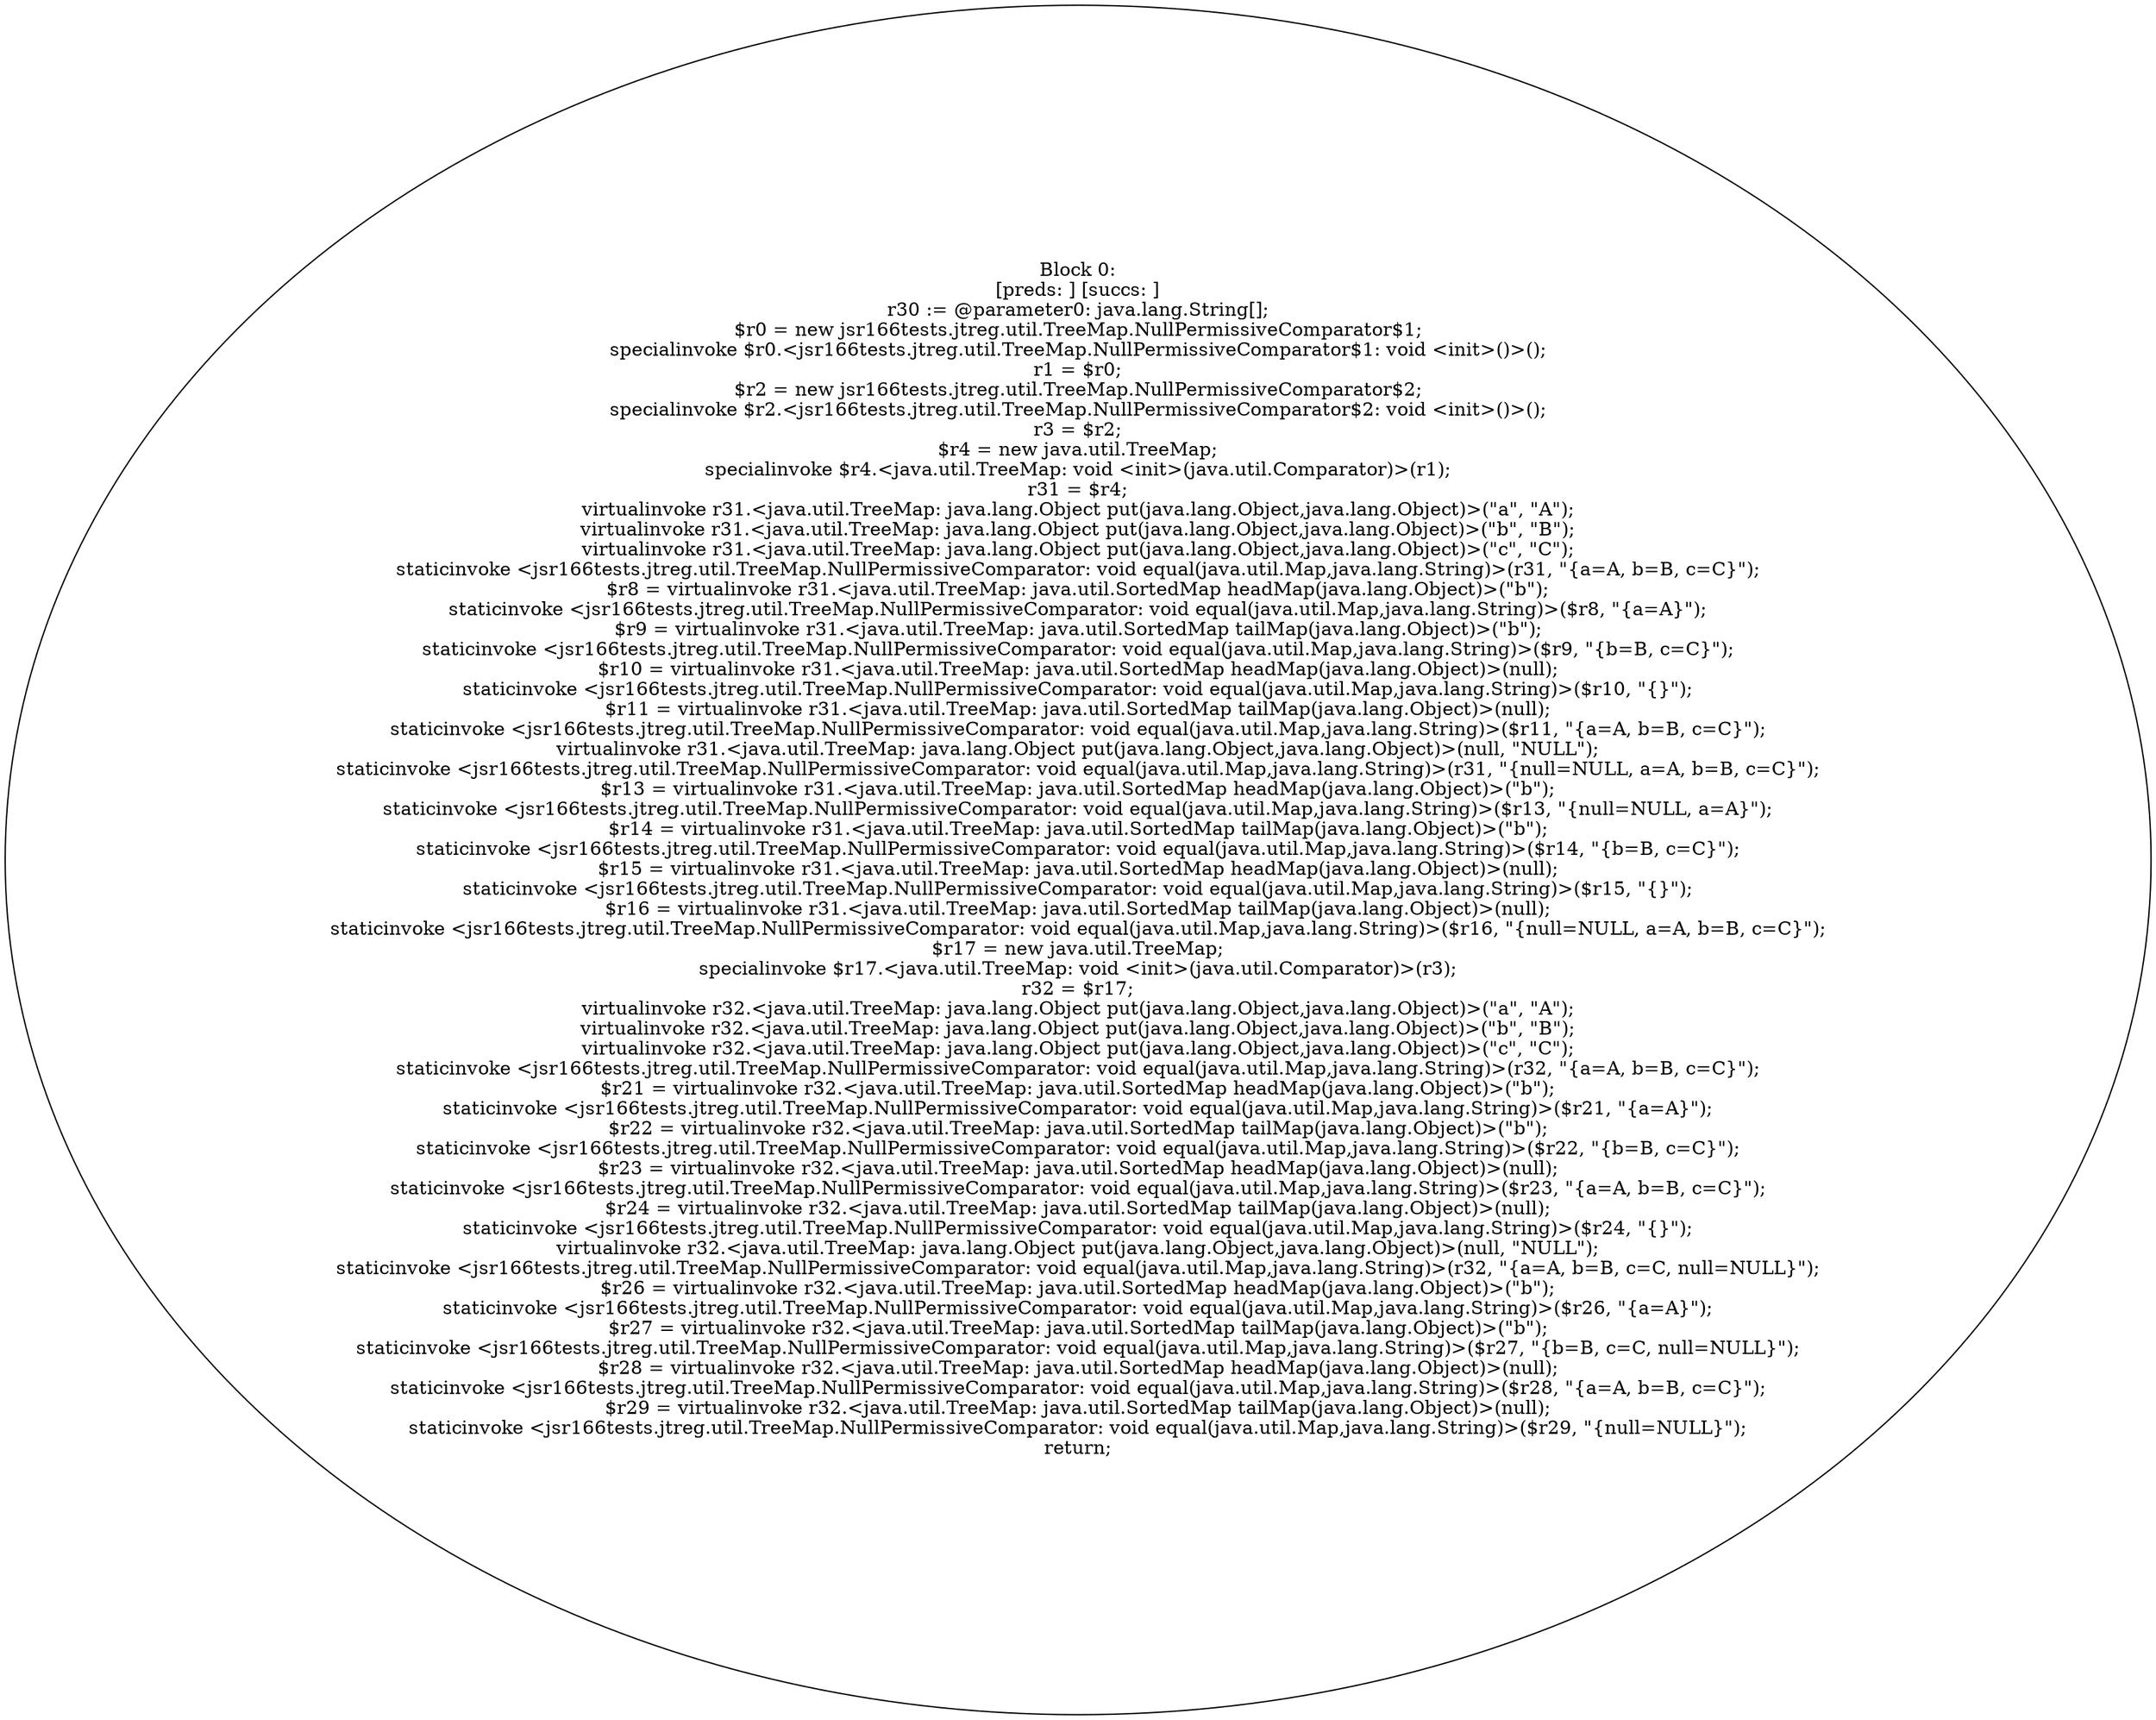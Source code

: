 digraph "unitGraph" {
    "Block 0:
[preds: ] [succs: ]
r30 := @parameter0: java.lang.String[];
$r0 = new jsr166tests.jtreg.util.TreeMap.NullPermissiveComparator$1;
specialinvoke $r0.<jsr166tests.jtreg.util.TreeMap.NullPermissiveComparator$1: void <init>()>();
r1 = $r0;
$r2 = new jsr166tests.jtreg.util.TreeMap.NullPermissiveComparator$2;
specialinvoke $r2.<jsr166tests.jtreg.util.TreeMap.NullPermissiveComparator$2: void <init>()>();
r3 = $r2;
$r4 = new java.util.TreeMap;
specialinvoke $r4.<java.util.TreeMap: void <init>(java.util.Comparator)>(r1);
r31 = $r4;
virtualinvoke r31.<java.util.TreeMap: java.lang.Object put(java.lang.Object,java.lang.Object)>(\"a\", \"A\");
virtualinvoke r31.<java.util.TreeMap: java.lang.Object put(java.lang.Object,java.lang.Object)>(\"b\", \"B\");
virtualinvoke r31.<java.util.TreeMap: java.lang.Object put(java.lang.Object,java.lang.Object)>(\"c\", \"C\");
staticinvoke <jsr166tests.jtreg.util.TreeMap.NullPermissiveComparator: void equal(java.util.Map,java.lang.String)>(r31, \"{a=A, b=B, c=C}\");
$r8 = virtualinvoke r31.<java.util.TreeMap: java.util.SortedMap headMap(java.lang.Object)>(\"b\");
staticinvoke <jsr166tests.jtreg.util.TreeMap.NullPermissiveComparator: void equal(java.util.Map,java.lang.String)>($r8, \"{a=A}\");
$r9 = virtualinvoke r31.<java.util.TreeMap: java.util.SortedMap tailMap(java.lang.Object)>(\"b\");
staticinvoke <jsr166tests.jtreg.util.TreeMap.NullPermissiveComparator: void equal(java.util.Map,java.lang.String)>($r9, \"{b=B, c=C}\");
$r10 = virtualinvoke r31.<java.util.TreeMap: java.util.SortedMap headMap(java.lang.Object)>(null);
staticinvoke <jsr166tests.jtreg.util.TreeMap.NullPermissiveComparator: void equal(java.util.Map,java.lang.String)>($r10, \"{}\");
$r11 = virtualinvoke r31.<java.util.TreeMap: java.util.SortedMap tailMap(java.lang.Object)>(null);
staticinvoke <jsr166tests.jtreg.util.TreeMap.NullPermissiveComparator: void equal(java.util.Map,java.lang.String)>($r11, \"{a=A, b=B, c=C}\");
virtualinvoke r31.<java.util.TreeMap: java.lang.Object put(java.lang.Object,java.lang.Object)>(null, \"NULL\");
staticinvoke <jsr166tests.jtreg.util.TreeMap.NullPermissiveComparator: void equal(java.util.Map,java.lang.String)>(r31, \"{null=NULL, a=A, b=B, c=C}\");
$r13 = virtualinvoke r31.<java.util.TreeMap: java.util.SortedMap headMap(java.lang.Object)>(\"b\");
staticinvoke <jsr166tests.jtreg.util.TreeMap.NullPermissiveComparator: void equal(java.util.Map,java.lang.String)>($r13, \"{null=NULL, a=A}\");
$r14 = virtualinvoke r31.<java.util.TreeMap: java.util.SortedMap tailMap(java.lang.Object)>(\"b\");
staticinvoke <jsr166tests.jtreg.util.TreeMap.NullPermissiveComparator: void equal(java.util.Map,java.lang.String)>($r14, \"{b=B, c=C}\");
$r15 = virtualinvoke r31.<java.util.TreeMap: java.util.SortedMap headMap(java.lang.Object)>(null);
staticinvoke <jsr166tests.jtreg.util.TreeMap.NullPermissiveComparator: void equal(java.util.Map,java.lang.String)>($r15, \"{}\");
$r16 = virtualinvoke r31.<java.util.TreeMap: java.util.SortedMap tailMap(java.lang.Object)>(null);
staticinvoke <jsr166tests.jtreg.util.TreeMap.NullPermissiveComparator: void equal(java.util.Map,java.lang.String)>($r16, \"{null=NULL, a=A, b=B, c=C}\");
$r17 = new java.util.TreeMap;
specialinvoke $r17.<java.util.TreeMap: void <init>(java.util.Comparator)>(r3);
r32 = $r17;
virtualinvoke r32.<java.util.TreeMap: java.lang.Object put(java.lang.Object,java.lang.Object)>(\"a\", \"A\");
virtualinvoke r32.<java.util.TreeMap: java.lang.Object put(java.lang.Object,java.lang.Object)>(\"b\", \"B\");
virtualinvoke r32.<java.util.TreeMap: java.lang.Object put(java.lang.Object,java.lang.Object)>(\"c\", \"C\");
staticinvoke <jsr166tests.jtreg.util.TreeMap.NullPermissiveComparator: void equal(java.util.Map,java.lang.String)>(r32, \"{a=A, b=B, c=C}\");
$r21 = virtualinvoke r32.<java.util.TreeMap: java.util.SortedMap headMap(java.lang.Object)>(\"b\");
staticinvoke <jsr166tests.jtreg.util.TreeMap.NullPermissiveComparator: void equal(java.util.Map,java.lang.String)>($r21, \"{a=A}\");
$r22 = virtualinvoke r32.<java.util.TreeMap: java.util.SortedMap tailMap(java.lang.Object)>(\"b\");
staticinvoke <jsr166tests.jtreg.util.TreeMap.NullPermissiveComparator: void equal(java.util.Map,java.lang.String)>($r22, \"{b=B, c=C}\");
$r23 = virtualinvoke r32.<java.util.TreeMap: java.util.SortedMap headMap(java.lang.Object)>(null);
staticinvoke <jsr166tests.jtreg.util.TreeMap.NullPermissiveComparator: void equal(java.util.Map,java.lang.String)>($r23, \"{a=A, b=B, c=C}\");
$r24 = virtualinvoke r32.<java.util.TreeMap: java.util.SortedMap tailMap(java.lang.Object)>(null);
staticinvoke <jsr166tests.jtreg.util.TreeMap.NullPermissiveComparator: void equal(java.util.Map,java.lang.String)>($r24, \"{}\");
virtualinvoke r32.<java.util.TreeMap: java.lang.Object put(java.lang.Object,java.lang.Object)>(null, \"NULL\");
staticinvoke <jsr166tests.jtreg.util.TreeMap.NullPermissiveComparator: void equal(java.util.Map,java.lang.String)>(r32, \"{a=A, b=B, c=C, null=NULL}\");
$r26 = virtualinvoke r32.<java.util.TreeMap: java.util.SortedMap headMap(java.lang.Object)>(\"b\");
staticinvoke <jsr166tests.jtreg.util.TreeMap.NullPermissiveComparator: void equal(java.util.Map,java.lang.String)>($r26, \"{a=A}\");
$r27 = virtualinvoke r32.<java.util.TreeMap: java.util.SortedMap tailMap(java.lang.Object)>(\"b\");
staticinvoke <jsr166tests.jtreg.util.TreeMap.NullPermissiveComparator: void equal(java.util.Map,java.lang.String)>($r27, \"{b=B, c=C, null=NULL}\");
$r28 = virtualinvoke r32.<java.util.TreeMap: java.util.SortedMap headMap(java.lang.Object)>(null);
staticinvoke <jsr166tests.jtreg.util.TreeMap.NullPermissiveComparator: void equal(java.util.Map,java.lang.String)>($r28, \"{a=A, b=B, c=C}\");
$r29 = virtualinvoke r32.<java.util.TreeMap: java.util.SortedMap tailMap(java.lang.Object)>(null);
staticinvoke <jsr166tests.jtreg.util.TreeMap.NullPermissiveComparator: void equal(java.util.Map,java.lang.String)>($r29, \"{null=NULL}\");
return;
"
}
